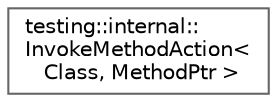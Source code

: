 digraph "Graphical Class Hierarchy"
{
 // LATEX_PDF_SIZE
  bgcolor="transparent";
  edge [fontname=Helvetica,fontsize=10,labelfontname=Helvetica,labelfontsize=10];
  node [fontname=Helvetica,fontsize=10,shape=box,height=0.2,width=0.4];
  rankdir="LR";
  Node0 [id="Node000000",label="testing::internal::\lInvokeMethodAction\<\l Class, MethodPtr \>",height=0.2,width=0.4,color="grey40", fillcolor="white", style="filled",URL="$structtesting_1_1internal_1_1_invoke_method_action.html",tooltip=" "];
}
